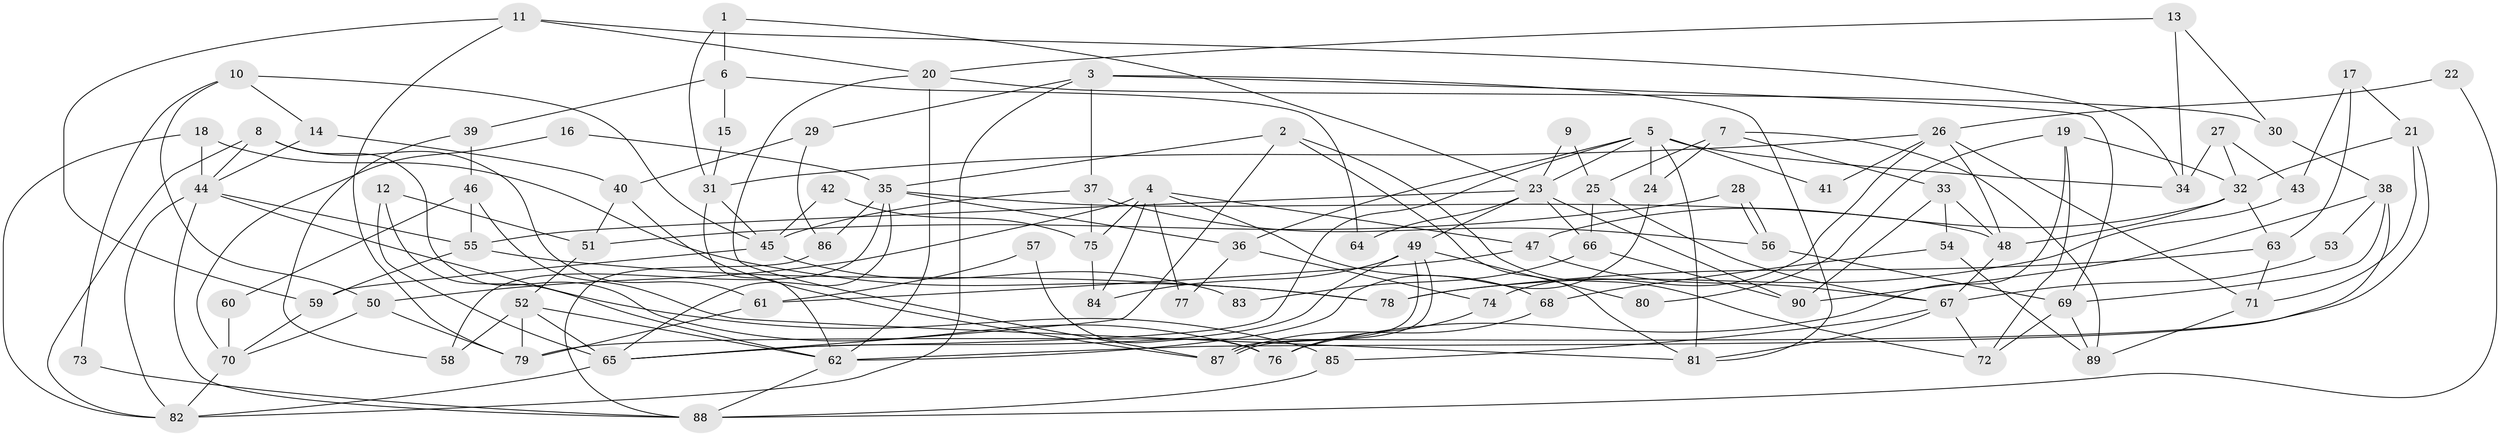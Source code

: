 // Generated by graph-tools (version 1.1) at 2025/26/03/09/25 03:26:16]
// undirected, 90 vertices, 180 edges
graph export_dot {
graph [start="1"]
  node [color=gray90,style=filled];
  1;
  2;
  3;
  4;
  5;
  6;
  7;
  8;
  9;
  10;
  11;
  12;
  13;
  14;
  15;
  16;
  17;
  18;
  19;
  20;
  21;
  22;
  23;
  24;
  25;
  26;
  27;
  28;
  29;
  30;
  31;
  32;
  33;
  34;
  35;
  36;
  37;
  38;
  39;
  40;
  41;
  42;
  43;
  44;
  45;
  46;
  47;
  48;
  49;
  50;
  51;
  52;
  53;
  54;
  55;
  56;
  57;
  58;
  59;
  60;
  61;
  62;
  63;
  64;
  65;
  66;
  67;
  68;
  69;
  70;
  71;
  72;
  73;
  74;
  75;
  76;
  77;
  78;
  79;
  80;
  81;
  82;
  83;
  84;
  85;
  86;
  87;
  88;
  89;
  90;
  1 -- 23;
  1 -- 31;
  1 -- 6;
  2 -- 81;
  2 -- 65;
  2 -- 35;
  2 -- 72;
  3 -- 82;
  3 -- 81;
  3 -- 29;
  3 -- 37;
  3 -- 69;
  4 -- 47;
  4 -- 50;
  4 -- 68;
  4 -- 75;
  4 -- 77;
  4 -- 84;
  5 -- 24;
  5 -- 34;
  5 -- 23;
  5 -- 36;
  5 -- 41;
  5 -- 65;
  5 -- 81;
  6 -- 39;
  6 -- 15;
  6 -- 64;
  7 -- 33;
  7 -- 89;
  7 -- 24;
  7 -- 25;
  8 -- 44;
  8 -- 82;
  8 -- 61;
  8 -- 76;
  9 -- 23;
  9 -- 25;
  10 -- 45;
  10 -- 14;
  10 -- 50;
  10 -- 73;
  11 -- 59;
  11 -- 79;
  11 -- 20;
  11 -- 34;
  12 -- 65;
  12 -- 51;
  12 -- 62;
  13 -- 30;
  13 -- 20;
  13 -- 34;
  14 -- 44;
  14 -- 40;
  15 -- 31;
  16 -- 70;
  16 -- 35;
  17 -- 43;
  17 -- 21;
  17 -- 63;
  18 -- 82;
  18 -- 44;
  18 -- 78;
  19 -- 32;
  19 -- 72;
  19 -- 76;
  19 -- 80;
  20 -- 62;
  20 -- 30;
  20 -- 87;
  21 -- 32;
  21 -- 71;
  21 -- 79;
  22 -- 26;
  22 -- 88;
  23 -- 49;
  23 -- 55;
  23 -- 64;
  23 -- 66;
  23 -- 90;
  24 -- 62;
  25 -- 67;
  25 -- 66;
  26 -- 31;
  26 -- 74;
  26 -- 41;
  26 -- 48;
  26 -- 71;
  27 -- 32;
  27 -- 34;
  27 -- 43;
  28 -- 51;
  28 -- 56;
  28 -- 56;
  29 -- 86;
  29 -- 40;
  30 -- 38;
  31 -- 62;
  31 -- 45;
  32 -- 48;
  32 -- 63;
  32 -- 47;
  33 -- 90;
  33 -- 48;
  33 -- 54;
  35 -- 48;
  35 -- 36;
  35 -- 58;
  35 -- 65;
  35 -- 86;
  36 -- 74;
  36 -- 77;
  37 -- 75;
  37 -- 45;
  37 -- 56;
  38 -- 69;
  38 -- 90;
  38 -- 53;
  38 -- 62;
  39 -- 46;
  39 -- 58;
  40 -- 87;
  40 -- 51;
  42 -- 45;
  42 -- 75;
  43 -- 78;
  44 -- 88;
  44 -- 55;
  44 -- 82;
  44 -- 85;
  45 -- 59;
  45 -- 83;
  46 -- 81;
  46 -- 55;
  46 -- 60;
  47 -- 61;
  47 -- 67;
  48 -- 67;
  49 -- 87;
  49 -- 87;
  49 -- 65;
  49 -- 80;
  49 -- 84;
  50 -- 79;
  50 -- 70;
  51 -- 52;
  52 -- 65;
  52 -- 62;
  52 -- 58;
  52 -- 79;
  53 -- 67;
  54 -- 68;
  54 -- 89;
  55 -- 78;
  55 -- 59;
  56 -- 69;
  57 -- 61;
  57 -- 76;
  59 -- 70;
  60 -- 70;
  61 -- 79;
  62 -- 88;
  63 -- 71;
  63 -- 78;
  65 -- 82;
  66 -- 83;
  66 -- 90;
  67 -- 72;
  67 -- 81;
  67 -- 85;
  68 -- 87;
  69 -- 72;
  69 -- 89;
  70 -- 82;
  71 -- 89;
  73 -- 88;
  74 -- 76;
  75 -- 84;
  85 -- 88;
  86 -- 88;
}
